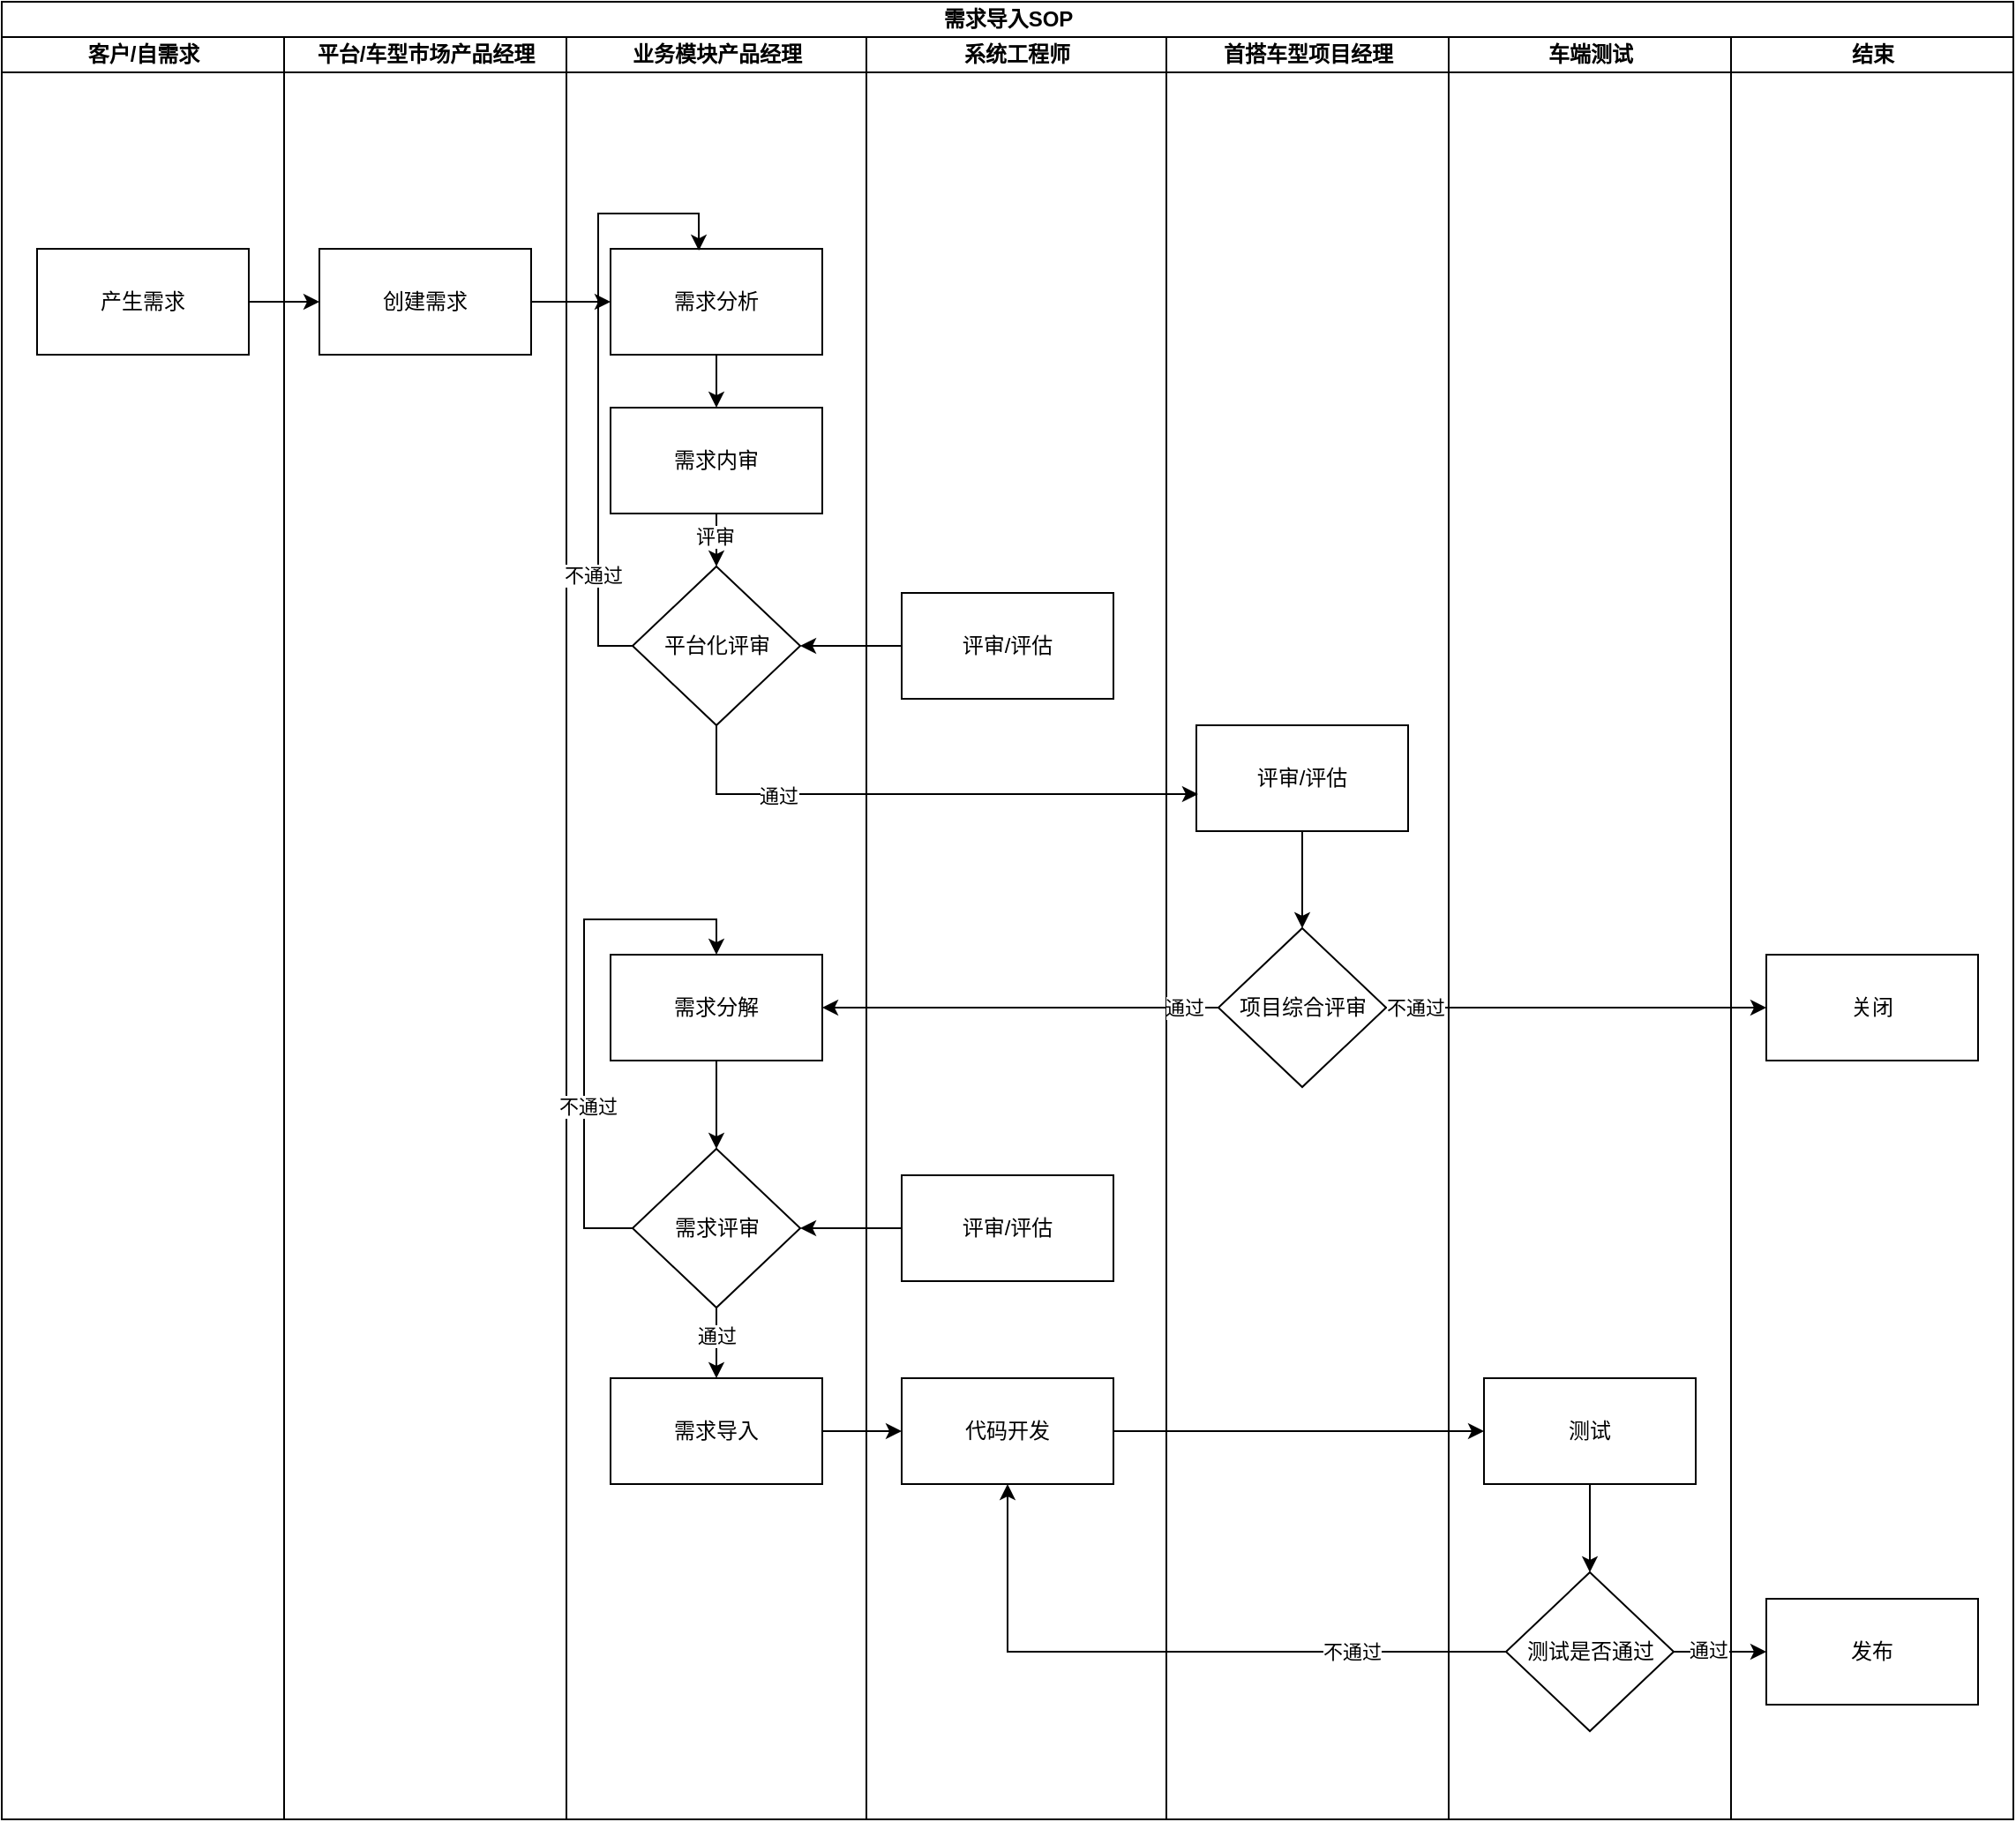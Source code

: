 <mxfile version="27.0.5">
  <diagram name="第 1 页" id="uvCS95DBRTtOygPlPAw_">
    <mxGraphModel dx="2018" dy="1112" grid="1" gridSize="10" guides="1" tooltips="1" connect="1" arrows="1" fold="1" page="1" pageScale="1" pageWidth="827" pageHeight="1169" math="0" shadow="0">
      <root>
        <mxCell id="0" />
        <mxCell id="1" parent="0" />
        <mxCell id="miPuNvPlgEgBlrkeNLi2-1" value="需求&lt;span style=&quot;background-color: transparent; color: light-dark(rgb(0, 0, 0), rgb(255, 255, 255));&quot;&gt;导入SOP&lt;/span&gt;" style="swimlane;childLayout=stackLayout;resizeParent=1;resizeParentMax=0;startSize=20;html=1;" parent="1" vertex="1">
          <mxGeometry x="30" y="60" width="1140" height="1030" as="geometry" />
        </mxCell>
        <mxCell id="miPuNvPlgEgBlrkeNLi2-2" value="客户/自需求" style="swimlane;startSize=20;html=1;" parent="miPuNvPlgEgBlrkeNLi2-1" vertex="1">
          <mxGeometry y="20" width="160" height="1010" as="geometry" />
        </mxCell>
        <mxCell id="miPuNvPlgEgBlrkeNLi2-10" value="产生需求" style="rounded=0;whiteSpace=wrap;html=1;" parent="miPuNvPlgEgBlrkeNLi2-2" vertex="1">
          <mxGeometry x="20" y="120" width="120" height="60" as="geometry" />
        </mxCell>
        <mxCell id="miPuNvPlgEgBlrkeNLi2-3" value="平台/车型市场产品经理" style="swimlane;startSize=20;html=1;" parent="miPuNvPlgEgBlrkeNLi2-1" vertex="1">
          <mxGeometry x="160" y="20" width="160" height="1010" as="geometry" />
        </mxCell>
        <mxCell id="miPuNvPlgEgBlrkeNLi2-11" value="创建需求" style="rounded=0;whiteSpace=wrap;html=1;" parent="miPuNvPlgEgBlrkeNLi2-3" vertex="1">
          <mxGeometry x="20" y="120" width="120" height="60" as="geometry" />
        </mxCell>
        <mxCell id="miPuNvPlgEgBlrkeNLi2-5" value="业务模块产品经理" style="swimlane;startSize=20;html=1;" parent="miPuNvPlgEgBlrkeNLi2-1" vertex="1">
          <mxGeometry x="320" y="20" width="170" height="1010" as="geometry" />
        </mxCell>
        <mxCell id="U3OjgcbK7q2tvFuokwTl-5" value="" style="edgeStyle=orthogonalEdgeStyle;rounded=0;orthogonalLoop=1;jettySize=auto;html=1;" edge="1" parent="miPuNvPlgEgBlrkeNLi2-5" source="U3OjgcbK7q2tvFuokwTl-2" target="U3OjgcbK7q2tvFuokwTl-4">
          <mxGeometry relative="1" as="geometry" />
        </mxCell>
        <mxCell id="U3OjgcbK7q2tvFuokwTl-2" value="需求分析" style="rounded=0;whiteSpace=wrap;html=1;" vertex="1" parent="miPuNvPlgEgBlrkeNLi2-5">
          <mxGeometry x="25" y="120" width="120" height="60" as="geometry" />
        </mxCell>
        <mxCell id="U3OjgcbK7q2tvFuokwTl-7" value="" style="edgeStyle=orthogonalEdgeStyle;rounded=0;orthogonalLoop=1;jettySize=auto;html=1;" edge="1" parent="miPuNvPlgEgBlrkeNLi2-5" source="U3OjgcbK7q2tvFuokwTl-4" target="U3OjgcbK7q2tvFuokwTl-6">
          <mxGeometry relative="1" as="geometry" />
        </mxCell>
        <mxCell id="U3OjgcbK7q2tvFuokwTl-12" value="评审" style="edgeLabel;html=1;align=center;verticalAlign=middle;resizable=0;points=[];" vertex="1" connectable="0" parent="U3OjgcbK7q2tvFuokwTl-7">
          <mxGeometry x="0.32" y="-1" relative="1" as="geometry">
            <mxPoint as="offset" />
          </mxGeometry>
        </mxCell>
        <mxCell id="U3OjgcbK7q2tvFuokwTl-4" value="需求内审" style="rounded=0;whiteSpace=wrap;html=1;" vertex="1" parent="miPuNvPlgEgBlrkeNLi2-5">
          <mxGeometry x="25" y="210" width="120" height="60" as="geometry" />
        </mxCell>
        <mxCell id="U3OjgcbK7q2tvFuokwTl-6" value="平台化评审" style="rhombus;whiteSpace=wrap;html=1;" vertex="1" parent="miPuNvPlgEgBlrkeNLi2-5">
          <mxGeometry x="37.5" y="300" width="95" height="90" as="geometry" />
        </mxCell>
        <mxCell id="U3OjgcbK7q2tvFuokwTl-13" style="edgeStyle=orthogonalEdgeStyle;rounded=0;orthogonalLoop=1;jettySize=auto;html=1;exitX=0;exitY=0.5;exitDx=0;exitDy=0;entryX=0.417;entryY=0.017;entryDx=0;entryDy=0;entryPerimeter=0;" edge="1" parent="miPuNvPlgEgBlrkeNLi2-5" source="U3OjgcbK7q2tvFuokwTl-6" target="U3OjgcbK7q2tvFuokwTl-2">
          <mxGeometry relative="1" as="geometry">
            <Array as="points">
              <mxPoint x="18" y="345" />
              <mxPoint x="18" y="100" />
              <mxPoint x="75" y="100" />
            </Array>
          </mxGeometry>
        </mxCell>
        <mxCell id="U3OjgcbK7q2tvFuokwTl-14" value="不通过" style="edgeLabel;html=1;align=center;verticalAlign=middle;resizable=0;points=[];" vertex="1" connectable="0" parent="U3OjgcbK7q2tvFuokwTl-13">
          <mxGeometry x="-0.647" y="3" relative="1" as="geometry">
            <mxPoint y="1" as="offset" />
          </mxGeometry>
        </mxCell>
        <mxCell id="U3OjgcbK7q2tvFuokwTl-36" style="edgeStyle=orthogonalEdgeStyle;rounded=0;orthogonalLoop=1;jettySize=auto;html=1;" edge="1" parent="miPuNvPlgEgBlrkeNLi2-5" source="U3OjgcbK7q2tvFuokwTl-20" target="U3OjgcbK7q2tvFuokwTl-35">
          <mxGeometry relative="1" as="geometry" />
        </mxCell>
        <mxCell id="U3OjgcbK7q2tvFuokwTl-20" value="需求分解" style="rounded=0;whiteSpace=wrap;html=1;" vertex="1" parent="miPuNvPlgEgBlrkeNLi2-5">
          <mxGeometry x="25" y="520" width="120" height="60" as="geometry" />
        </mxCell>
        <mxCell id="U3OjgcbK7q2tvFuokwTl-40" style="edgeStyle=orthogonalEdgeStyle;rounded=0;orthogonalLoop=1;jettySize=auto;html=1;exitX=0.5;exitY=1;exitDx=0;exitDy=0;entryX=0.5;entryY=0;entryDx=0;entryDy=0;" edge="1" parent="miPuNvPlgEgBlrkeNLi2-5" source="U3OjgcbK7q2tvFuokwTl-35" target="U3OjgcbK7q2tvFuokwTl-39">
          <mxGeometry relative="1" as="geometry" />
        </mxCell>
        <mxCell id="U3OjgcbK7q2tvFuokwTl-43" value="通过" style="edgeLabel;html=1;align=center;verticalAlign=middle;resizable=0;points=[];" vertex="1" connectable="0" parent="U3OjgcbK7q2tvFuokwTl-40">
          <mxGeometry x="-0.2" y="4" relative="1" as="geometry">
            <mxPoint x="-4" as="offset" />
          </mxGeometry>
        </mxCell>
        <mxCell id="U3OjgcbK7q2tvFuokwTl-41" style="edgeStyle=orthogonalEdgeStyle;rounded=0;orthogonalLoop=1;jettySize=auto;html=1;exitX=0;exitY=0.5;exitDx=0;exitDy=0;entryX=0.5;entryY=0;entryDx=0;entryDy=0;" edge="1" parent="miPuNvPlgEgBlrkeNLi2-5" source="U3OjgcbK7q2tvFuokwTl-35" target="U3OjgcbK7q2tvFuokwTl-20">
          <mxGeometry relative="1" as="geometry">
            <Array as="points">
              <mxPoint x="10" y="675" />
              <mxPoint x="10" y="500" />
              <mxPoint x="85" y="500" />
            </Array>
          </mxGeometry>
        </mxCell>
        <mxCell id="U3OjgcbK7q2tvFuokwTl-42" value="不通过" style="edgeLabel;html=1;align=center;verticalAlign=middle;resizable=0;points=[];" vertex="1" connectable="0" parent="U3OjgcbK7q2tvFuokwTl-41">
          <mxGeometry x="-0.344" y="-2" relative="1" as="geometry">
            <mxPoint y="1" as="offset" />
          </mxGeometry>
        </mxCell>
        <mxCell id="U3OjgcbK7q2tvFuokwTl-35" value="需求评审" style="rhombus;whiteSpace=wrap;html=1;" vertex="1" parent="miPuNvPlgEgBlrkeNLi2-5">
          <mxGeometry x="37.5" y="630" width="95" height="90" as="geometry" />
        </mxCell>
        <mxCell id="U3OjgcbK7q2tvFuokwTl-39" value="需求导入" style="rounded=0;whiteSpace=wrap;html=1;" vertex="1" parent="miPuNvPlgEgBlrkeNLi2-5">
          <mxGeometry x="25" y="760" width="120" height="60" as="geometry" />
        </mxCell>
        <mxCell id="miPuNvPlgEgBlrkeNLi2-6" value="系统工程师" style="swimlane;startSize=20;html=1;" parent="miPuNvPlgEgBlrkeNLi2-1" vertex="1">
          <mxGeometry x="490" y="20" width="170" height="1010" as="geometry" />
        </mxCell>
        <mxCell id="U3OjgcbK7q2tvFuokwTl-8" value="评审/评估" style="rounded=0;whiteSpace=wrap;html=1;" vertex="1" parent="miPuNvPlgEgBlrkeNLi2-6">
          <mxGeometry x="20" y="315" width="120" height="60" as="geometry" />
        </mxCell>
        <mxCell id="U3OjgcbK7q2tvFuokwTl-37" value="评审/评估" style="rounded=0;whiteSpace=wrap;html=1;" vertex="1" parent="miPuNvPlgEgBlrkeNLi2-6">
          <mxGeometry x="20" y="645" width="120" height="60" as="geometry" />
        </mxCell>
        <mxCell id="U3OjgcbK7q2tvFuokwTl-44" value="代码开发" style="rounded=0;whiteSpace=wrap;html=1;" vertex="1" parent="miPuNvPlgEgBlrkeNLi2-6">
          <mxGeometry x="20" y="760" width="120" height="60" as="geometry" />
        </mxCell>
        <mxCell id="miPuNvPlgEgBlrkeNLi2-7" value="首搭车型项目经理" style="swimlane;startSize=20;html=1;" parent="miPuNvPlgEgBlrkeNLi2-1" vertex="1">
          <mxGeometry x="660" y="20" width="160" height="1010" as="geometry" />
        </mxCell>
        <mxCell id="U3OjgcbK7q2tvFuokwTl-18" style="edgeStyle=orthogonalEdgeStyle;rounded=0;orthogonalLoop=1;jettySize=auto;html=1;exitX=0.5;exitY=1;exitDx=0;exitDy=0;" edge="1" parent="miPuNvPlgEgBlrkeNLi2-7" source="U3OjgcbK7q2tvFuokwTl-16">
          <mxGeometry relative="1" as="geometry">
            <mxPoint x="77" y="505" as="targetPoint" />
          </mxGeometry>
        </mxCell>
        <mxCell id="U3OjgcbK7q2tvFuokwTl-16" value="评审/评估" style="rounded=0;whiteSpace=wrap;html=1;" vertex="1" parent="miPuNvPlgEgBlrkeNLi2-7">
          <mxGeometry x="17" y="390" width="120" height="60" as="geometry" />
        </mxCell>
        <mxCell id="U3OjgcbK7q2tvFuokwTl-19" value="项目综合评审" style="rhombus;whiteSpace=wrap;html=1;" vertex="1" parent="miPuNvPlgEgBlrkeNLi2-7">
          <mxGeometry x="29.5" y="505" width="95" height="90" as="geometry" />
        </mxCell>
        <mxCell id="U3OjgcbK7q2tvFuokwTl-21" value="车端测试" style="swimlane;startSize=20;html=1;" vertex="1" parent="miPuNvPlgEgBlrkeNLi2-1">
          <mxGeometry x="820" y="20" width="160" height="1010" as="geometry" />
        </mxCell>
        <mxCell id="U3OjgcbK7q2tvFuokwTl-54" style="edgeStyle=orthogonalEdgeStyle;rounded=0;orthogonalLoop=1;jettySize=auto;html=1;exitX=0.5;exitY=1;exitDx=0;exitDy=0;" edge="1" parent="U3OjgcbK7q2tvFuokwTl-21" source="U3OjgcbK7q2tvFuokwTl-48" target="U3OjgcbK7q2tvFuokwTl-53">
          <mxGeometry relative="1" as="geometry" />
        </mxCell>
        <mxCell id="U3OjgcbK7q2tvFuokwTl-48" value="测试" style="rounded=0;whiteSpace=wrap;html=1;" vertex="1" parent="U3OjgcbK7q2tvFuokwTl-21">
          <mxGeometry x="20" y="760" width="120" height="60" as="geometry" />
        </mxCell>
        <mxCell id="U3OjgcbK7q2tvFuokwTl-53" value="测试是否通过" style="rhombus;whiteSpace=wrap;html=1;" vertex="1" parent="U3OjgcbK7q2tvFuokwTl-21">
          <mxGeometry x="32.5" y="870" width="95" height="90" as="geometry" />
        </mxCell>
        <mxCell id="U3OjgcbK7q2tvFuokwTl-46" value="结束" style="swimlane;startSize=20;html=1;" vertex="1" parent="miPuNvPlgEgBlrkeNLi2-1">
          <mxGeometry x="980" y="20" width="160" height="1010" as="geometry" />
        </mxCell>
        <mxCell id="U3OjgcbK7q2tvFuokwTl-47" value="关闭" style="rounded=0;whiteSpace=wrap;html=1;" vertex="1" parent="U3OjgcbK7q2tvFuokwTl-46">
          <mxGeometry x="20" y="520" width="120" height="60" as="geometry" />
        </mxCell>
        <mxCell id="U3OjgcbK7q2tvFuokwTl-58" value="发布" style="rounded=0;whiteSpace=wrap;html=1;" vertex="1" parent="U3OjgcbK7q2tvFuokwTl-46">
          <mxGeometry x="20" y="885" width="120" height="60" as="geometry" />
        </mxCell>
        <mxCell id="U3OjgcbK7q2tvFuokwTl-1" style="edgeStyle=orthogonalEdgeStyle;rounded=0;orthogonalLoop=1;jettySize=auto;html=1;exitX=1;exitY=0.5;exitDx=0;exitDy=0;entryX=0;entryY=0.5;entryDx=0;entryDy=0;" edge="1" parent="miPuNvPlgEgBlrkeNLi2-1" source="miPuNvPlgEgBlrkeNLi2-10" target="miPuNvPlgEgBlrkeNLi2-11">
          <mxGeometry relative="1" as="geometry" />
        </mxCell>
        <mxCell id="U3OjgcbK7q2tvFuokwTl-3" style="edgeStyle=orthogonalEdgeStyle;rounded=0;orthogonalLoop=1;jettySize=auto;html=1;exitX=1;exitY=0.5;exitDx=0;exitDy=0;entryX=0;entryY=0.5;entryDx=0;entryDy=0;" edge="1" parent="miPuNvPlgEgBlrkeNLi2-1" source="miPuNvPlgEgBlrkeNLi2-11" target="U3OjgcbK7q2tvFuokwTl-2">
          <mxGeometry relative="1" as="geometry" />
        </mxCell>
        <mxCell id="U3OjgcbK7q2tvFuokwTl-9" style="edgeStyle=orthogonalEdgeStyle;rounded=0;orthogonalLoop=1;jettySize=auto;html=1;exitX=0;exitY=0.5;exitDx=0;exitDy=0;entryX=1;entryY=0.5;entryDx=0;entryDy=0;" edge="1" parent="miPuNvPlgEgBlrkeNLi2-1" source="U3OjgcbK7q2tvFuokwTl-8" target="U3OjgcbK7q2tvFuokwTl-6">
          <mxGeometry relative="1" as="geometry" />
        </mxCell>
        <mxCell id="U3OjgcbK7q2tvFuokwTl-11" style="edgeStyle=orthogonalEdgeStyle;rounded=0;orthogonalLoop=1;jettySize=auto;html=1;exitX=0.5;exitY=1;exitDx=0;exitDy=0;entryX=0.008;entryY=0.65;entryDx=0;entryDy=0;entryPerimeter=0;" edge="1" parent="miPuNvPlgEgBlrkeNLi2-1" source="U3OjgcbK7q2tvFuokwTl-6" target="U3OjgcbK7q2tvFuokwTl-16">
          <mxGeometry relative="1" as="geometry">
            <mxPoint x="405" y="450" as="targetPoint" />
          </mxGeometry>
        </mxCell>
        <mxCell id="U3OjgcbK7q2tvFuokwTl-15" value="通过" style="edgeLabel;html=1;align=center;verticalAlign=middle;resizable=0;points=[];" vertex="1" connectable="0" parent="U3OjgcbK7q2tvFuokwTl-11">
          <mxGeometry x="-0.161" y="-1" relative="1" as="geometry">
            <mxPoint x="-57" as="offset" />
          </mxGeometry>
        </mxCell>
        <mxCell id="U3OjgcbK7q2tvFuokwTl-26" style="edgeStyle=orthogonalEdgeStyle;rounded=0;orthogonalLoop=1;jettySize=auto;html=1;exitX=1;exitY=0.5;exitDx=0;exitDy=0;entryX=0;entryY=0.5;entryDx=0;entryDy=0;" edge="1" parent="miPuNvPlgEgBlrkeNLi2-1" source="U3OjgcbK7q2tvFuokwTl-19" target="U3OjgcbK7q2tvFuokwTl-47">
          <mxGeometry relative="1" as="geometry">
            <mxPoint x="840" y="570" as="targetPoint" />
          </mxGeometry>
        </mxCell>
        <mxCell id="U3OjgcbK7q2tvFuokwTl-29" value="不通过" style="edgeLabel;html=1;align=center;verticalAlign=middle;resizable=0;points=[];" vertex="1" connectable="0" parent="U3OjgcbK7q2tvFuokwTl-26">
          <mxGeometry x="-0.333" y="-2" relative="1" as="geometry">
            <mxPoint x="-56" y="-2" as="offset" />
          </mxGeometry>
        </mxCell>
        <mxCell id="U3OjgcbK7q2tvFuokwTl-27" style="edgeStyle=orthogonalEdgeStyle;rounded=0;orthogonalLoop=1;jettySize=auto;html=1;exitX=0;exitY=0.5;exitDx=0;exitDy=0;entryX=1;entryY=0.5;entryDx=0;entryDy=0;" edge="1" parent="miPuNvPlgEgBlrkeNLi2-1" source="U3OjgcbK7q2tvFuokwTl-19" target="U3OjgcbK7q2tvFuokwTl-20">
          <mxGeometry relative="1" as="geometry" />
        </mxCell>
        <mxCell id="U3OjgcbK7q2tvFuokwTl-28" value="通过" style="edgeLabel;html=1;align=center;verticalAlign=middle;resizable=0;points=[];" vertex="1" connectable="0" parent="U3OjgcbK7q2tvFuokwTl-27">
          <mxGeometry x="-0.194" y="2" relative="1" as="geometry">
            <mxPoint x="71" y="-2" as="offset" />
          </mxGeometry>
        </mxCell>
        <mxCell id="U3OjgcbK7q2tvFuokwTl-38" style="edgeStyle=orthogonalEdgeStyle;rounded=0;orthogonalLoop=1;jettySize=auto;html=1;exitX=0;exitY=0.5;exitDx=0;exitDy=0;entryX=1;entryY=0.5;entryDx=0;entryDy=0;" edge="1" parent="miPuNvPlgEgBlrkeNLi2-1" source="U3OjgcbK7q2tvFuokwTl-37" target="U3OjgcbK7q2tvFuokwTl-35">
          <mxGeometry relative="1" as="geometry" />
        </mxCell>
        <mxCell id="U3OjgcbK7q2tvFuokwTl-45" style="edgeStyle=orthogonalEdgeStyle;rounded=0;orthogonalLoop=1;jettySize=auto;html=1;exitX=1;exitY=0.5;exitDx=0;exitDy=0;entryX=0;entryY=0.5;entryDx=0;entryDy=0;" edge="1" parent="miPuNvPlgEgBlrkeNLi2-1" source="U3OjgcbK7q2tvFuokwTl-39" target="U3OjgcbK7q2tvFuokwTl-44">
          <mxGeometry relative="1" as="geometry" />
        </mxCell>
        <mxCell id="U3OjgcbK7q2tvFuokwTl-49" style="edgeStyle=orthogonalEdgeStyle;rounded=0;orthogonalLoop=1;jettySize=auto;html=1;exitX=1;exitY=0.5;exitDx=0;exitDy=0;entryX=0;entryY=0.5;entryDx=0;entryDy=0;" edge="1" parent="miPuNvPlgEgBlrkeNLi2-1" source="U3OjgcbK7q2tvFuokwTl-44" target="U3OjgcbK7q2tvFuokwTl-48">
          <mxGeometry relative="1" as="geometry" />
        </mxCell>
        <mxCell id="U3OjgcbK7q2tvFuokwTl-55" style="edgeStyle=orthogonalEdgeStyle;rounded=0;orthogonalLoop=1;jettySize=auto;html=1;exitX=0;exitY=0.5;exitDx=0;exitDy=0;entryX=0.5;entryY=1;entryDx=0;entryDy=0;" edge="1" parent="miPuNvPlgEgBlrkeNLi2-1" source="U3OjgcbK7q2tvFuokwTl-53" target="U3OjgcbK7q2tvFuokwTl-44">
          <mxGeometry relative="1" as="geometry" />
        </mxCell>
        <mxCell id="U3OjgcbK7q2tvFuokwTl-56" value="不通过" style="edgeLabel;html=1;align=center;verticalAlign=middle;resizable=0;points=[];" vertex="1" connectable="0" parent="U3OjgcbK7q2tvFuokwTl-55">
          <mxGeometry x="-0.531" relative="1" as="geometry">
            <mxPoint x="1" as="offset" />
          </mxGeometry>
        </mxCell>
        <mxCell id="U3OjgcbK7q2tvFuokwTl-59" style="edgeStyle=orthogonalEdgeStyle;rounded=0;orthogonalLoop=1;jettySize=auto;html=1;exitX=1;exitY=0.5;exitDx=0;exitDy=0;" edge="1" parent="miPuNvPlgEgBlrkeNLi2-1" source="U3OjgcbK7q2tvFuokwTl-53" target="U3OjgcbK7q2tvFuokwTl-58">
          <mxGeometry relative="1" as="geometry" />
        </mxCell>
        <mxCell id="U3OjgcbK7q2tvFuokwTl-60" value="通过" style="edgeLabel;html=1;align=center;verticalAlign=middle;resizable=0;points=[];" vertex="1" connectable="0" parent="U3OjgcbK7q2tvFuokwTl-59">
          <mxGeometry x="-0.257" y="1" relative="1" as="geometry">
            <mxPoint as="offset" />
          </mxGeometry>
        </mxCell>
      </root>
    </mxGraphModel>
  </diagram>
</mxfile>
